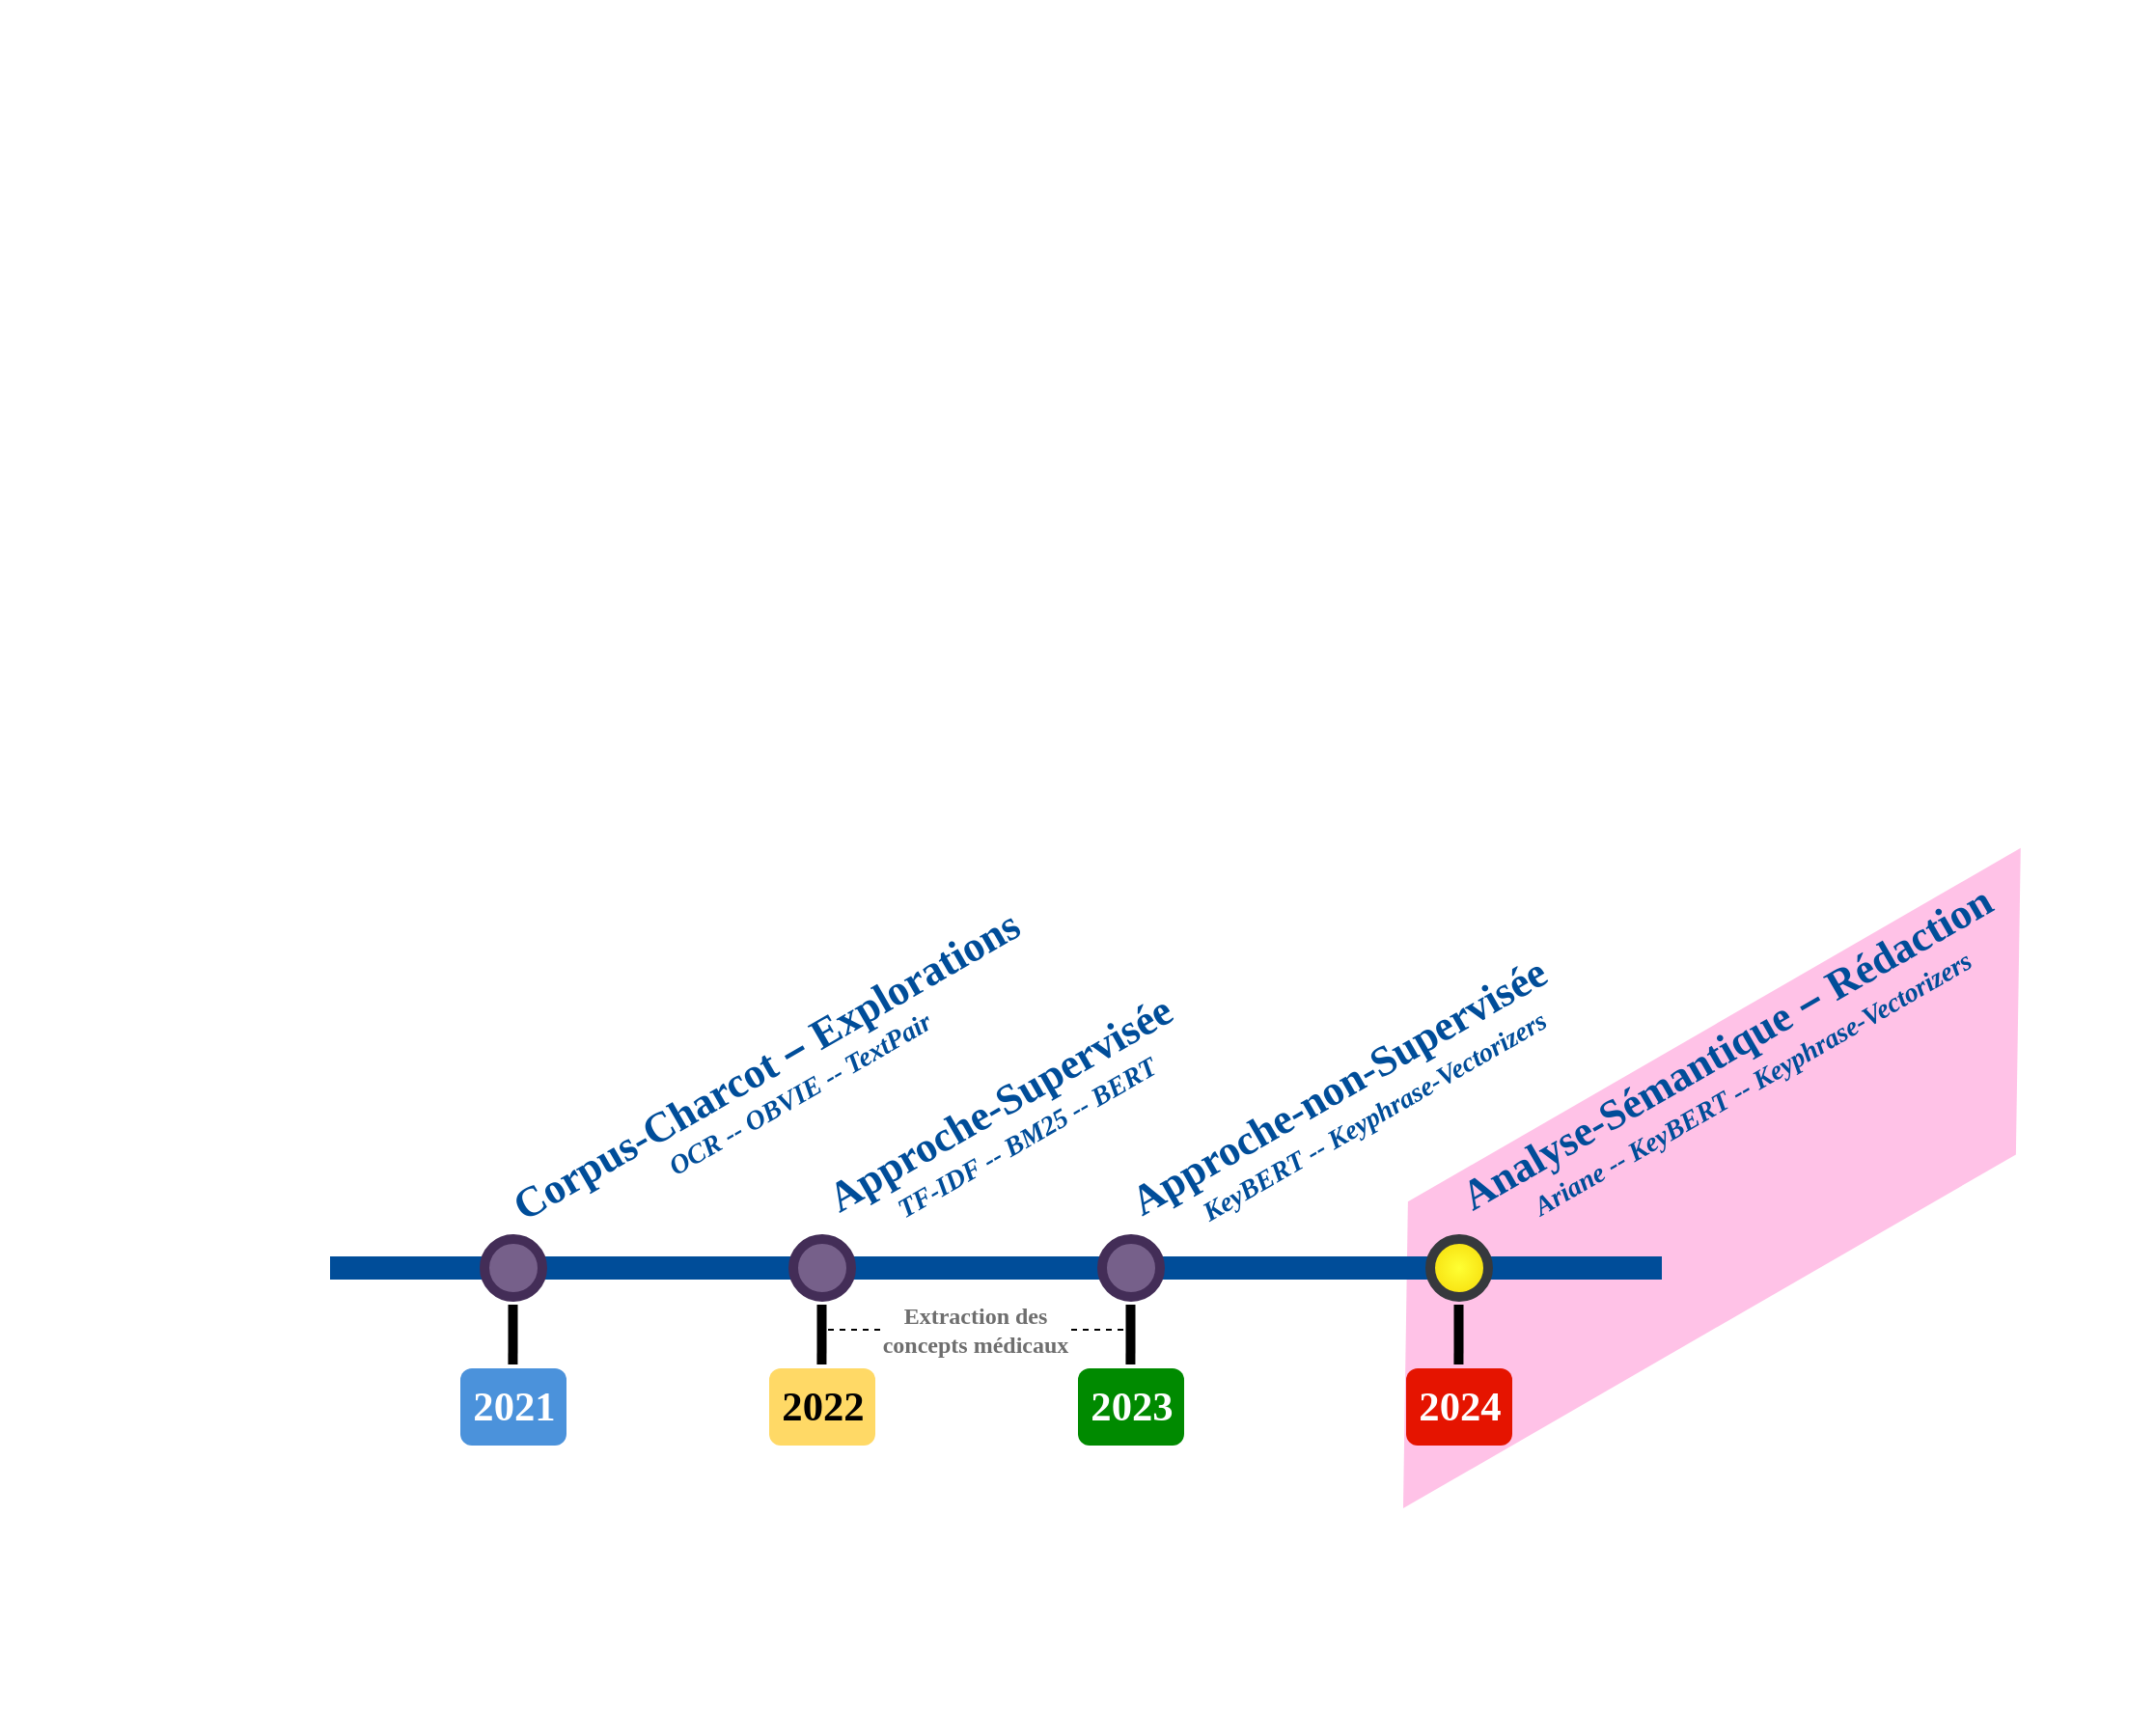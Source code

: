 <mxfile version="24.7.8">
  <diagram name="Page-1" id="UhGJeezDJqW4aOpSUhS9">
    <mxGraphModel dx="1685" dy="867" grid="1" gridSize="10" guides="1" tooltips="1" connect="1" arrows="1" fold="1" page="1" pageScale="1" pageWidth="413" pageHeight="291" math="0" shadow="0">
      <root>
        <mxCell id="0" />
        <mxCell id="1" parent="0" />
        <mxCell id="EcFgb9CEFjlDsxJ9yPgB-7" value="" style="shape=parallelogram;perimeter=parallelogramPerimeter;whiteSpace=wrap;html=1;fixedSize=1;rotation=-210;fillColor=#FFC2E7;dashed=1;strokeColor=none;size=81.56;" vertex="1" parent="1">
          <mxGeometry x="601.88" y="295.29" width="448.12" height="136.35" as="geometry" />
        </mxCell>
        <mxCell id="ngCEQZGh5tzwZteVi0dT-25" value="" style="line;strokeWidth=12;html=1;fillColor=none;fontSize=28;fontColor=#004D99;strokeColor=#004D99;fontFamily=Alegreya Sans;" parent="1" vertex="1">
          <mxGeometry x="110" y="405" width="690" height="10" as="geometry" />
        </mxCell>
        <mxCell id="ngCEQZGh5tzwZteVi0dT-30" value="" style="ellipse;whiteSpace=wrap;html=1;fillColor=#76608a;fontSize=28;fontColor=#ffffff;strokeWidth=5;strokeColor=#432D57;fontFamily=Alegreya Sans;aspect=fixed;" parent="1" vertex="1">
          <mxGeometry x="190" y="395" width="30" height="30" as="geometry" />
        </mxCell>
        <mxCell id="ngCEQZGh5tzwZteVi0dT-31" value="" style="ellipse;whiteSpace=wrap;html=1;fillColor=#76608a;fontSize=28;fontColor=#ffffff;strokeWidth=5;strokeColor=#432D57;fontFamily=Alegreya Sans;aspect=fixed;" parent="1" vertex="1">
          <mxGeometry x="350" y="395" width="30" height="30" as="geometry" />
        </mxCell>
        <mxCell id="ngCEQZGh5tzwZteVi0dT-32" value="" style="ellipse;whiteSpace=wrap;html=1;fillColor=#76608a;fontSize=28;fontColor=#ffffff;strokeWidth=5;strokeColor=#432D57;fontFamily=Alegreya Sans;aspect=fixed;" parent="1" vertex="1">
          <mxGeometry x="510" y="395" width="30" height="30" as="geometry" />
        </mxCell>
        <mxCell id="ngCEQZGh5tzwZteVi0dT-33" value="" style="ellipse;whiteSpace=wrap;html=1;fillColor=#FFFF33;fontSize=28;strokeWidth=5;strokeColor=#36393d;fontFamily=Alegreya Sans;gradientColor=#F7E00F;gradientDirection=radial;aspect=fixed;" parent="1" vertex="1">
          <mxGeometry x="680" y="395" width="30" height="30" as="geometry" />
        </mxCell>
        <mxCell id="ngCEQZGh5tzwZteVi0dT-50" value="&lt;font style=&quot;font-size: 22px;&quot;&gt;&lt;br&gt;&lt;font style=&quot;font-size: 22px;&quot;&gt;&lt;br&gt;&lt;br&gt;&lt;br&gt;&lt;br&gt;&lt;br&gt;&lt;br&gt;&lt;br&gt;&lt;br&gt;&lt;br&gt;&lt;br&gt;&lt;br&gt;&lt;br&gt;&lt;br&gt;&lt;br&gt;&lt;br&gt;&lt;br&gt;&lt;br&gt;&lt;br&gt;&lt;/font&gt;&lt;/font&gt;&lt;p style=&quot;font-size: 22px;&quot; class=&quot;MsoNormal&quot;&gt;&lt;font style=&quot;font-size: 22px;&quot;&gt;&lt;b&gt;&lt;span style=&quot;font-family: Parisine;&quot;&gt;Corpus-Charcot &lt;/span&gt;&lt;/b&gt;&lt;/font&gt;&lt;b&gt;– &lt;/b&gt;&lt;font style=&quot;font-size: 22px;&quot;&gt;&lt;b&gt;&lt;span style=&quot;font-family: Parisine;&quot;&gt;Explorations&lt;br&gt;&lt;/span&gt;&lt;/b&gt;&lt;/font&gt;&lt;/p&gt;&lt;font style=&quot;font-size: 22px;&quot;&gt;&lt;br&gt;&lt;br&gt;&lt;br&gt;&lt;br&gt;&lt;/font&gt;&lt;div style=&quot;font-size: 22px;&quot;&gt;&lt;font style=&quot;font-size: 22px;&quot;&gt;&lt;br&gt;&lt;/font&gt;&lt;/div&gt;" style="text;html=1;align=center;verticalAlign=middle;whiteSpace=wrap;rounded=0;rotation=-30;fontColor=#004D99;" parent="1" vertex="1">
          <mxGeometry x="80" y="130.43" width="328.37" height="30" as="geometry" />
        </mxCell>
        <mxCell id="ngCEQZGh5tzwZteVi0dT-51" value="&lt;font style=&quot;font-size: 22px;&quot;&gt;&lt;br&gt;&lt;font style=&quot;font-size: 22px;&quot;&gt;&lt;br&gt;&lt;br&gt;&lt;br&gt;&lt;br&gt;&lt;br&gt;&lt;br&gt;&lt;br&gt;&lt;br&gt;&lt;br&gt;&lt;br&gt;&lt;br&gt;&lt;br&gt;&lt;br&gt;&lt;br&gt;&lt;br&gt;&lt;br&gt;&lt;br&gt;&lt;br&gt;&lt;/font&gt;&lt;/font&gt;&lt;p style=&quot;font-size: 22px;&quot; class=&quot;MsoNormal&quot;&gt;&lt;font style=&quot;font-size: 22px;&quot;&gt;&lt;b&gt;&lt;span style=&quot;font-family: Parisine;&quot;&gt;Approche-Supervisée&lt;br&gt;&lt;/span&gt;&lt;/b&gt;&lt;/font&gt;&lt;/p&gt;&lt;font style=&quot;font-size: 22px;&quot;&gt;&lt;br&gt;&lt;br&gt;&lt;br&gt;&lt;br&gt;&lt;/font&gt;&lt;div style=&quot;font-size: 22px;&quot;&gt;&lt;font style=&quot;font-size: 22px;&quot;&gt;&lt;br&gt;&lt;/font&gt;&lt;/div&gt;" style="text;html=1;align=center;verticalAlign=middle;whiteSpace=wrap;rounded=0;rotation=-30;fontColor=#004D99;" parent="1" vertex="1">
          <mxGeometry x="255" y="150" width="220" height="30" as="geometry" />
        </mxCell>
        <mxCell id="ngCEQZGh5tzwZteVi0dT-52" value="&lt;font style=&quot;font-size: 22px;&quot;&gt;&lt;br&gt;&lt;font style=&quot;font-size: 22px;&quot;&gt;&lt;br&gt;&lt;br&gt;&lt;br&gt;&lt;br&gt;&lt;br&gt;&lt;br&gt;&lt;br&gt;&lt;br&gt;&lt;br&gt;&lt;br&gt;&lt;br&gt;&lt;br&gt;&lt;br&gt;&lt;br&gt;&lt;br&gt;&lt;br&gt;&lt;br&gt;&lt;br&gt;&lt;/font&gt;&lt;/font&gt;&lt;p style=&quot;font-size: 22px;&quot; class=&quot;MsoNormal&quot;&gt;&lt;font style=&quot;font-size: 22px;&quot;&gt;&lt;b&gt;&lt;span style=&quot;font-family: Parisine;&quot;&gt;Approche-non-Supervisée&lt;br&gt;&lt;/span&gt;&lt;/b&gt;&lt;/font&gt;&lt;/p&gt;&lt;font style=&quot;font-size: 22px;&quot;&gt;&lt;br&gt;&lt;br&gt;&lt;br&gt;&lt;br&gt;&lt;/font&gt;" style="text;html=1;align=center;verticalAlign=middle;whiteSpace=wrap;rounded=0;rotation=-30;fontColor=#004D99;" parent="1" vertex="1">
          <mxGeometry x="399.68" y="130" width="267.82" height="30" as="geometry" />
        </mxCell>
        <mxCell id="ngCEQZGh5tzwZteVi0dT-53" value="&lt;b&gt;&lt;font style=&quot;font-size: 22px;&quot;&gt;&lt;br&gt;&lt;font style=&quot;font-size: 22px;&quot;&gt;&lt;br&gt;&lt;br&gt;&lt;br&gt;&lt;br&gt;&lt;br&gt;&lt;br&gt;&lt;br&gt;&lt;br&gt;&lt;br&gt;&lt;br&gt;&lt;br&gt;&lt;br&gt;&lt;br&gt;&lt;br&gt;&lt;br&gt;&lt;br&gt;&lt;br&gt;&lt;br&gt;&lt;/font&gt;&lt;/font&gt;&lt;/b&gt;&lt;p style=&quot;font-size: 22px;&quot; class=&quot;MsoNormal&quot;&gt;&lt;b&gt;&lt;font style=&quot;font-size: 22px;&quot;&gt;&lt;span style=&quot;font-family: Parisine;&quot;&gt;Analyse-Sémantique&lt;/span&gt;&lt;/font&gt; – &lt;font style=&quot;font-size: 22px;&quot;&gt;&lt;span style=&quot;font-family: Parisine;&quot;&gt;Rédaction&lt;br&gt;&lt;/span&gt;&lt;/font&gt;&lt;/b&gt;&lt;/p&gt;&lt;b&gt;&lt;font style=&quot;font-size: 22px;&quot;&gt;&lt;br&gt;&lt;br&gt;&lt;br&gt;&lt;br&gt;&lt;/font&gt;&lt;/b&gt;" style="text;html=1;align=center;verticalAlign=middle;whiteSpace=wrap;rounded=0;rotation=-30;fontColor=#004D99;" parent="1" vertex="1">
          <mxGeometry x="560" y="110" width="349.65" height="30" as="geometry" />
        </mxCell>
        <mxCell id="ngCEQZGh5tzwZteVi0dT-55" value="&lt;br&gt;&lt;br&gt;&lt;br&gt;&lt;br&gt;&lt;br&gt;&lt;br&gt;&lt;br&gt;&lt;br&gt;&lt;br&gt;&lt;br&gt;&lt;br&gt;&lt;br&gt;&lt;br&gt;&lt;div&gt;&lt;br/&gt;&lt;/div&gt;" style="text;html=1;align=center;verticalAlign=middle;whiteSpace=wrap;rounded=0;" parent="1" vertex="1">
          <mxGeometry x="170" y="365" width="80" height="30" as="geometry" />
        </mxCell>
        <mxCell id="ngCEQZGh5tzwZteVi0dT-63" value="&lt;font color=&quot;#004d99&quot; style=&quot;font-size: 16px;&quot;&gt;&lt;br style=&quot;font-size: 16px;&quot;&gt;&lt;font style=&quot;font-size: 16px;&quot;&gt;&lt;br style=&quot;font-size: 16px;&quot;&gt;&lt;br style=&quot;font-size: 16px;&quot;&gt;&lt;br style=&quot;font-size: 16px;&quot;&gt;&lt;br style=&quot;font-size: 16px;&quot;&gt;&lt;br style=&quot;font-size: 16px;&quot;&gt;&lt;br style=&quot;font-size: 16px;&quot;&gt;&lt;br style=&quot;font-size: 16px;&quot;&gt;&lt;br style=&quot;font-size: 16px;&quot;&gt;&lt;br style=&quot;font-size: 16px;&quot;&gt;&lt;br style=&quot;font-size: 16px;&quot;&gt;&lt;br style=&quot;font-size: 16px;&quot;&gt;&lt;br style=&quot;font-size: 16px;&quot;&gt;&lt;br style=&quot;font-size: 16px;&quot;&gt;&lt;br style=&quot;font-size: 16px;&quot;&gt;&lt;br style=&quot;font-size: 16px;&quot;&gt;&lt;br style=&quot;font-size: 16px;&quot;&gt;&lt;br style=&quot;font-size: 16px;&quot;&gt;&lt;br style=&quot;font-size: 16px;&quot;&gt;&lt;/font&gt;&lt;/font&gt;&lt;p class=&quot;MsoNormal&quot; style=&quot;font-size: 16px;&quot;&gt;&lt;font color=&quot;#004d99&quot; style=&quot;font-size: 16px;&quot;&gt;&lt;b style=&quot;font-size: 16px;&quot;&gt;&lt;span style=&quot;font-family: Parisine; font-size: 16px;&quot;&gt;&lt;br style=&quot;font-size: 16px;&quot;&gt;&lt;/span&gt;&lt;/b&gt;&lt;/font&gt;&lt;/p&gt;&lt;font color=&quot;#004d99&quot; style=&quot;font-size: 16px;&quot;&gt;&lt;br style=&quot;font-size: 16px;&quot;&gt;&lt;br style=&quot;font-size: 16px;&quot;&gt;&lt;br style=&quot;font-size: 16px;&quot;&gt;&lt;br style=&quot;font-size: 16px;&quot;&gt;&lt;/font&gt;&lt;div style=&quot;font-size: 16px;&quot;&gt;&lt;font color=&quot;#004d99&quot; style=&quot;font-size: 16px;&quot;&gt;&lt;br style=&quot;font-size: 16px;&quot;&gt;&lt;/font&gt;&lt;/div&gt;" style="text;whiteSpace=wrap;html=1;verticalAlign=middle;fontSize=16;strokeWidth=1;" parent="1" vertex="1">
          <mxGeometry x="165" y="375" width="80" height="40" as="geometry" />
        </mxCell>
        <mxCell id="ngCEQZGh5tzwZteVi0dT-80" value="" style="edgeStyle=orthogonalEdgeStyle;rounded=0;orthogonalLoop=1;jettySize=auto;html=1;endArrow=none;endFill=0;curved=0;strokeWidth=5;targetPerimeterSpacing=4;" parent="1" edge="1">
          <mxGeometry relative="1" as="geometry">
            <mxPoint x="694.736" y="460" as="sourcePoint" />
            <mxPoint x="694.76" y="429.0" as="targetPoint" />
          </mxGeometry>
        </mxCell>
        <mxCell id="ngCEQZGh5tzwZteVi0dT-84" value="&lt;br&gt;&lt;br&gt;&lt;br&gt;&lt;br&gt;&lt;br&gt;&lt;br&gt;&lt;br&gt;&lt;br&gt;&lt;br&gt;&lt;br&gt;&lt;br&gt;&lt;br&gt;&lt;br&gt;&lt;br&gt;&lt;br&gt;&lt;br&gt;&lt;br&gt;&lt;b&gt;&lt;span style=&quot;font-size:16.0pt;font-family:Parisine;&lt;br/&gt;mso-fareast-font-family:Aptos;mso-fareast-theme-font:minor-latin;mso-bidi-font-family:&lt;br/&gt;&amp;quot;Times New Roman&amp;quot;;mso-bidi-theme-font:minor-bidi;mso-ansi-language:FR-CH;&lt;br/&gt;mso-fareast-language:EN-US;mso-bidi-language:AR-SA&quot;&gt;2024&lt;/span&gt;&lt;/b&gt;&lt;br&gt;&lt;br&gt;&lt;div&gt;&lt;br/&gt;&lt;/div&gt;" style="rounded=1;whiteSpace=wrap;html=1;spacingBottom=217;fillColor=#e51400;fontColor=#ffffff;strokeColor=none;imageAlign=left;resizeWidth=0;resizeHeight=0;movable=1;allowArrows=1;connectable=1;" parent="1" vertex="1">
          <mxGeometry x="667.5" y="462" width="55" height="40" as="geometry" />
        </mxCell>
        <mxCell id="ngCEQZGh5tzwZteVi0dT-85" value="" style="edgeStyle=orthogonalEdgeStyle;rounded=0;orthogonalLoop=1;jettySize=auto;html=1;endArrow=none;endFill=0;curved=0;strokeWidth=5;targetPerimeterSpacing=4;" parent="1" edge="1">
          <mxGeometry relative="1" as="geometry">
            <mxPoint x="524.736" y="460" as="sourcePoint" />
            <mxPoint x="524.76" y="429.0" as="targetPoint" />
          </mxGeometry>
        </mxCell>
        <mxCell id="ngCEQZGh5tzwZteVi0dT-86" value="&lt;br&gt;&lt;br&gt;&lt;br&gt;&lt;br&gt;&lt;br&gt;&lt;br&gt;&lt;br&gt;&lt;br&gt;&lt;br&gt;&lt;br&gt;&lt;br&gt;&lt;br&gt;&lt;br&gt;&lt;br&gt;&lt;br&gt;&lt;br&gt;&lt;br&gt;&lt;b&gt;&lt;span style=&quot;font-size:16.0pt;font-family:Parisine;&lt;br/&gt;mso-fareast-font-family:Aptos;mso-fareast-theme-font:minor-latin;mso-bidi-font-family:&lt;br/&gt;&amp;quot;Times New Roman&amp;quot;;mso-bidi-theme-font:minor-bidi;mso-ansi-language:FR-CH;&lt;br/&gt;mso-fareast-language:EN-US;mso-bidi-language:AR-SA&quot;&gt;2023&lt;/span&gt;&lt;/b&gt;&lt;br&gt;&lt;div&gt;&lt;br/&gt;&lt;/div&gt;" style="rounded=1;whiteSpace=wrap;html=1;spacingBottom=230;fillColor=#008a00;fontColor=#ffffff;strokeColor=none;imageAlign=left;resizeWidth=0;resizeHeight=0;movable=1;allowArrows=1;connectable=1;" parent="1" vertex="1">
          <mxGeometry x="497.5" y="462" width="55" height="40" as="geometry" />
        </mxCell>
        <mxCell id="ngCEQZGh5tzwZteVi0dT-89" value="" style="edgeStyle=orthogonalEdgeStyle;rounded=0;orthogonalLoop=1;jettySize=auto;html=1;endArrow=none;endFill=0;curved=0;strokeWidth=5;targetPerimeterSpacing=4;" parent="1" edge="1">
          <mxGeometry relative="1" as="geometry">
            <mxPoint x="364.736" y="460" as="sourcePoint" />
            <mxPoint x="364.76" y="429.0" as="targetPoint" />
          </mxGeometry>
        </mxCell>
        <mxCell id="ngCEQZGh5tzwZteVi0dT-90" value="&lt;font color=&quot;#000000&quot;&gt;&lt;br&gt;&lt;br&gt;&lt;br&gt;&lt;br&gt;&lt;br&gt;&lt;br&gt;&lt;br&gt;&lt;br&gt;&lt;br&gt;&lt;br&gt;&lt;br&gt;&lt;br&gt;&lt;br&gt;&lt;br&gt;&lt;br&gt;&lt;br&gt;&lt;br&gt;&lt;b&gt;&lt;span style=&quot;font-size:16.0pt;font-family:Parisine;&lt;br/&gt;mso-fareast-font-family:Aptos;mso-fareast-theme-font:minor-latin;mso-bidi-font-family:&lt;br/&gt;&amp;quot;Times New Roman&amp;quot;;mso-bidi-theme-font:minor-bidi;mso-ansi-language:FR-CH;&lt;br/&gt;mso-fareast-language:EN-US;mso-bidi-language:AR-SA&quot;&gt;2022&lt;/span&gt;&lt;/b&gt;&lt;br&gt;&lt;br&gt;&lt;/font&gt;&lt;div&gt;&lt;font color=&quot;#000000&quot;&gt;&lt;br&gt;&lt;/font&gt;&lt;/div&gt;" style="rounded=1;whiteSpace=wrap;html=1;spacingBottom=217;fillColor=#FFD966;fontColor=#ffffff;strokeColor=none;imageAlign=left;resizeWidth=0;resizeHeight=0;movable=1;allowArrows=1;connectable=1;" parent="1" vertex="1">
          <mxGeometry x="337.5" y="462" width="55" height="40" as="geometry" />
        </mxCell>
        <mxCell id="ngCEQZGh5tzwZteVi0dT-91" value="" style="edgeStyle=orthogonalEdgeStyle;rounded=0;orthogonalLoop=1;jettySize=auto;html=1;endArrow=none;endFill=0;curved=0;strokeWidth=5;targetPerimeterSpacing=4;" parent="1" edge="1">
          <mxGeometry relative="1" as="geometry">
            <mxPoint x="204.736" y="460" as="sourcePoint" />
            <mxPoint x="204.76" y="429.0" as="targetPoint" />
          </mxGeometry>
        </mxCell>
        <mxCell id="ngCEQZGh5tzwZteVi0dT-92" value="&lt;br&gt;&lt;br&gt;&lt;br&gt;&lt;br&gt;&lt;br&gt;&lt;br&gt;&lt;br&gt;&lt;br&gt;&lt;br&gt;&lt;br&gt;&lt;br&gt;&lt;br&gt;&lt;br&gt;&lt;br&gt;&lt;br&gt;&lt;br&gt;&lt;br&gt;&lt;b&gt;&lt;span style=&quot;font-size:16.0pt;font-family:Parisine;&lt;br/&gt;mso-fareast-font-family:Aptos;mso-fareast-theme-font:minor-latin;mso-bidi-font-family:&lt;br/&gt;&amp;quot;Times New Roman&amp;quot;;mso-bidi-theme-font:minor-bidi;mso-ansi-language:FR-CH;&lt;br/&gt;mso-fareast-language:EN-US;mso-bidi-language:AR-SA&quot;&gt;2021&lt;/span&gt;&lt;/b&gt;&lt;br&gt;&lt;br&gt;&lt;div&gt;&lt;br&gt;&lt;/div&gt;" style="rounded=1;whiteSpace=wrap;html=1;spacingBottom=217;fillColor=#4B92DB;fontColor=#ffffff;strokeColor=none;imageAlign=left;resizeWidth=0;resizeHeight=0;movable=1;allowArrows=1;connectable=1;" parent="1" vertex="1">
          <mxGeometry x="177.5" y="462" width="55" height="40" as="geometry" />
        </mxCell>
        <mxCell id="ngCEQZGh5tzwZteVi0dT-96" value="" style="endArrow=none;dashed=1;html=1;rounded=0;exitX=0.591;exitY=-0.5;exitDx=0;exitDy=0;exitPerimeter=0;" parent="1" edge="1">
          <mxGeometry width="50" height="50" relative="1" as="geometry">
            <mxPoint x="368.005" y="442" as="sourcePoint" />
            <mxPoint x="524" y="442" as="targetPoint" />
            <Array as="points" />
          </mxGeometry>
        </mxCell>
        <mxCell id="ngCEQZGh5tzwZteVi0dT-110" value="&lt;div&gt;&lt;font color=&quot;#6e6e6e&quot;&gt;&lt;b style=&quot;font-size: 12px;&quot;&gt;&lt;span style=&quot;font-family: Parisine;&quot;&gt;Extraction des&lt;/span&gt;&lt;/b&gt;&lt;/font&gt;&lt;/div&gt;&lt;font color=&quot;#6e6e6e&quot;&gt;&lt;b style=&quot;font-size: 12px;&quot;&gt;&lt;span style=&quot;font-family: Parisine;&quot;&gt;concepts médicaux&lt;/span&gt;&lt;/b&gt;&lt;/font&gt;" style="edgeLabel;html=1;align=center;verticalAlign=middle;resizable=0;points=[];" parent="ngCEQZGh5tzwZteVi0dT-96" vertex="1" connectable="0">
          <mxGeometry x="-0.015" relative="1" as="geometry">
            <mxPoint x="-1" as="offset" />
          </mxGeometry>
        </mxCell>
        <mxCell id="EcFgb9CEFjlDsxJ9yPgB-1" value="&lt;font style=&quot;font-size: 14px;&quot;&gt;&lt;br&gt;&lt;font style=&quot;font-size: 14px;&quot;&gt;&lt;br&gt;&lt;br&gt;&lt;br&gt;&lt;br&gt;&lt;br&gt;&lt;br&gt;&lt;br&gt;&lt;br&gt;&lt;br&gt;&lt;br&gt;&lt;br&gt;&lt;br&gt;&lt;br&gt;&lt;br&gt;&lt;br&gt;&lt;br&gt;&lt;br&gt;&lt;br&gt;&lt;/font&gt;&lt;/font&gt;&lt;p style=&quot;font-size: 14px;&quot; class=&quot;MsoNormal&quot;&gt;&lt;font style=&quot;font-size: 14px;&quot;&gt;&lt;i&gt;&lt;b&gt;&lt;span style=&quot;font-family: Parisine;&quot;&gt;TF-IDF -- BM25 -- BERT&lt;/span&gt;&lt;/b&gt;&lt;font style=&quot;font-size: 14px;&quot;&gt;&lt;b&gt;&lt;span style=&quot;font-family: Parisine;&quot;&gt;&lt;br&gt;&lt;/span&gt;&lt;/b&gt;&lt;/font&gt;&lt;/i&gt;&lt;/font&gt;&lt;/p&gt;&lt;font style=&quot;font-size: 14px;&quot;&gt;&lt;br&gt;&lt;br&gt;&lt;br&gt;&lt;br&gt;&lt;/font&gt;" style="text;html=1;align=center;verticalAlign=middle;whiteSpace=wrap;rounded=0;rotation=-30;fontColor=#004D99;" vertex="1" parent="1">
          <mxGeometry x="274.18" y="218" width="267.82" height="30" as="geometry" />
        </mxCell>
        <mxCell id="EcFgb9CEFjlDsxJ9yPgB-2" value="&lt;font style=&quot;font-size: 14px;&quot;&gt;&lt;br&gt;&lt;font style=&quot;font-size: 14px;&quot;&gt;&lt;br&gt;&lt;br&gt;&lt;br&gt;&lt;br&gt;&lt;br&gt;&lt;br&gt;&lt;br&gt;&lt;br&gt;&lt;br&gt;&lt;br&gt;&lt;br&gt;&lt;br&gt;&lt;br&gt;&lt;br&gt;&lt;br&gt;&lt;br&gt;&lt;br&gt;&lt;br&gt;&lt;/font&gt;&lt;/font&gt;&lt;p style=&quot;font-size: 14px;&quot; class=&quot;MsoNormal&quot;&gt;&lt;font style=&quot;font-size: 14px;&quot;&gt;&lt;i&gt;&lt;font style=&quot;font-size: 14px;&quot;&gt;&lt;b&gt;&lt;span style=&quot;font-family: Parisine;&quot;&gt;KeyBERT -- Keyphrase-Vectorizers&lt;br&gt;&lt;/span&gt;&lt;/b&gt;&lt;/font&gt;&lt;/i&gt;&lt;/font&gt;&lt;/p&gt;&lt;font style=&quot;font-size: 14px;&quot;&gt;&lt;br&gt;&lt;br&gt;&lt;br&gt;&lt;br&gt;&lt;/font&gt;" style="text;html=1;align=center;verticalAlign=middle;whiteSpace=wrap;rounded=0;rotation=-30;fontColor=#004D99;" vertex="1" parent="1">
          <mxGeometry x="454" y="207" width="267.82" height="30" as="geometry" />
        </mxCell>
        <mxCell id="EcFgb9CEFjlDsxJ9yPgB-3" value="&lt;font style=&quot;font-size: 14px;&quot;&gt;&lt;br&gt;&lt;font style=&quot;font-size: 14px;&quot;&gt;&lt;br&gt;&lt;br&gt;&lt;br&gt;&lt;br&gt;&lt;br&gt;&lt;br&gt;&lt;br&gt;&lt;br&gt;&lt;br&gt;&lt;br&gt;&lt;br&gt;&lt;br&gt;&lt;br&gt;&lt;br&gt;&lt;br&gt;&lt;br&gt;&lt;br&gt;&lt;br&gt;&lt;/font&gt;&lt;/font&gt;&lt;p style=&quot;font-size: 14px;&quot; class=&quot;MsoNormal&quot;&gt;&lt;font style=&quot;font-size: 14px;&quot;&gt;&lt;i&gt;&lt;font style=&quot;font-size: 14px;&quot;&gt;&lt;b&gt;&lt;span style=&quot;font-family: Parisine;&quot;&gt;Ariane -- KeyBERT -- Keyphrase-Vectorizers&lt;br&gt;&lt;/span&gt;&lt;/b&gt;&lt;/font&gt;&lt;/i&gt;&lt;/font&gt;&lt;/p&gt;&lt;font style=&quot;font-size: 14px;&quot;&gt;&lt;br&gt;&lt;br&gt;&lt;br&gt;&lt;br&gt;&lt;/font&gt;" style="text;html=1;align=center;verticalAlign=middle;whiteSpace=wrap;rounded=0;rotation=-30;fontColor=#004D99;" vertex="1" parent="1">
          <mxGeometry x="644" y="190" width="280" height="30" as="geometry" />
        </mxCell>
        <mxCell id="EcFgb9CEFjlDsxJ9yPgB-4" value="&lt;font style=&quot;font-size: 14px;&quot;&gt;&lt;br&gt;&lt;font style=&quot;font-size: 14px;&quot;&gt;&lt;br&gt;&lt;br&gt;&lt;br&gt;&lt;br&gt;&lt;br&gt;&lt;br&gt;&lt;br&gt;&lt;br&gt;&lt;br&gt;&lt;br&gt;&lt;br&gt;&lt;br&gt;&lt;br&gt;&lt;br&gt;&lt;br&gt;&lt;br&gt;&lt;br&gt;&lt;br&gt;&lt;/font&gt;&lt;/font&gt;&lt;p style=&quot;font-size: 14px;&quot; class=&quot;MsoNormal&quot;&gt;&lt;font style=&quot;font-size: 14px;&quot;&gt;&lt;i&gt;&lt;font style=&quot;font-size: 14px;&quot;&gt;&lt;b&gt;&lt;span style=&quot;font-family: Parisine;&quot;&gt;OCR -- OBVIE -- TextPair&lt;br&gt;&lt;/span&gt;&lt;/b&gt;&lt;/font&gt;&lt;/i&gt;&lt;/font&gt;&lt;/p&gt;" style="text;html=1;align=center;verticalAlign=middle;whiteSpace=wrap;rounded=0;rotation=-30;fontColor=#004D99;" vertex="1" parent="1">
          <mxGeometry x="139.55" y="167" width="267.82" height="30" as="geometry" />
        </mxCell>
      </root>
    </mxGraphModel>
  </diagram>
</mxfile>
